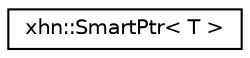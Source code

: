 digraph "Graphical Class Hierarchy"
{
  edge [fontname="Helvetica",fontsize="10",labelfontname="Helvetica",labelfontsize="10"];
  node [fontname="Helvetica",fontsize="10",shape=record];
  rankdir="LR";
  Node1 [label="xhn::SmartPtr\< T \>",height=0.2,width=0.4,color="black", fillcolor="white", style="filled",URL="$classxhn_1_1_smart_ptr.html"];
}
